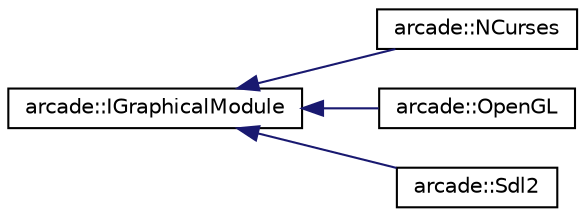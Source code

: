 digraph "Graphical Class Hierarchy"
{
 // LATEX_PDF_SIZE
  edge [fontname="Helvetica",fontsize="10",labelfontname="Helvetica",labelfontsize="10"];
  node [fontname="Helvetica",fontsize="10",shape=record];
  rankdir="LR";
  Node0 [label="arcade::IGraphicalModule",height=0.2,width=0.4,color="black", fillcolor="white", style="filled",URL="$classarcade_1_1_i_graphical_module.html",tooltip=" "];
  Node0 -> Node1 [dir="back",color="midnightblue",fontsize="10",style="solid",fontname="Helvetica"];
  Node1 [label="arcade::NCurses",height=0.2,width=0.4,color="black", fillcolor="white", style="filled",URL="$classarcade_1_1_n_curses.html",tooltip=" "];
  Node0 -> Node2 [dir="back",color="midnightblue",fontsize="10",style="solid",fontname="Helvetica"];
  Node2 [label="arcade::OpenGL",height=0.2,width=0.4,color="black", fillcolor="white", style="filled",URL="$classarcade_1_1_open_g_l.html",tooltip=" "];
  Node0 -> Node3 [dir="back",color="midnightblue",fontsize="10",style="solid",fontname="Helvetica"];
  Node3 [label="arcade::Sdl2",height=0.2,width=0.4,color="black", fillcolor="white", style="filled",URL="$classarcade_1_1_sdl2.html",tooltip=" "];
}
